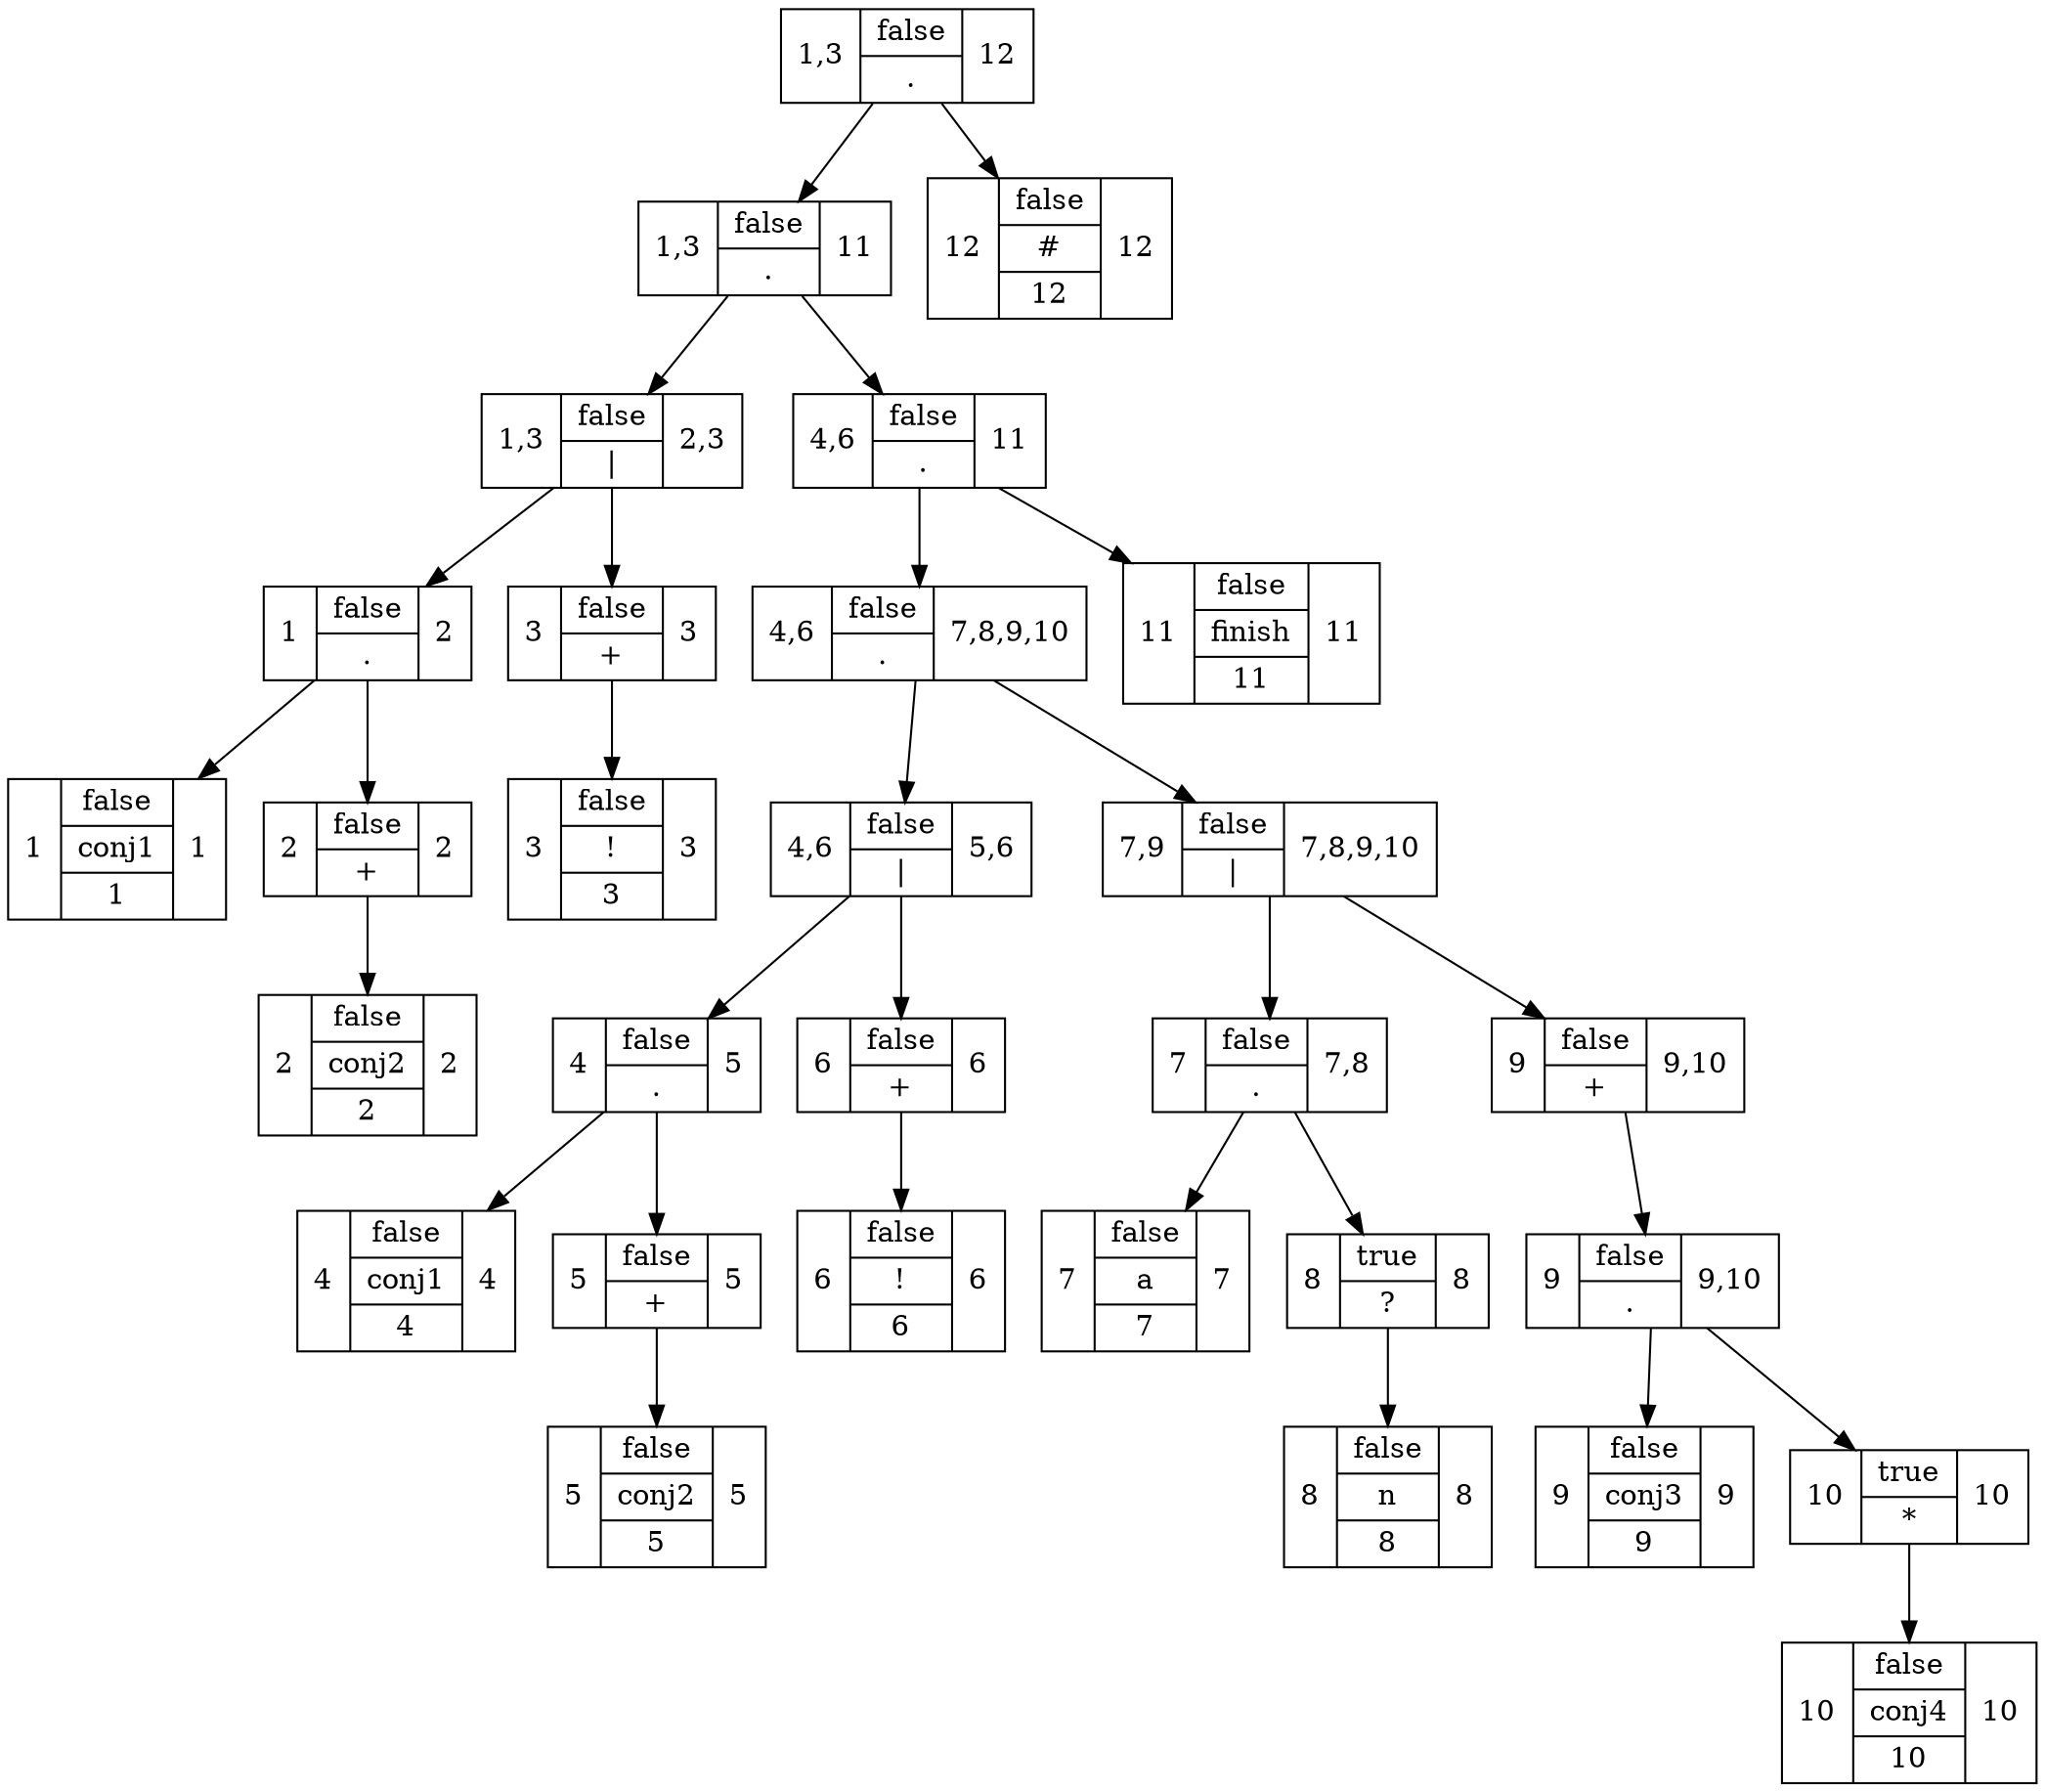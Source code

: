 digraph G{
node [shape=record];

nodo51[label="1,3|{false|\.}|12"];
nodo51->nodo49
nodo51->nodo50
nodo49[label="1,3|{false|\.}|11"];
nodo49->nodo28
nodo49->nodo48
nodo28[label="1,3|{false|\|}|2,3"];
nodo28->nodo25
nodo28->nodo27
nodo25[label="1|{false|\.}|2"];
nodo25->nodo22
nodo25->nodo24
nodo22[label="1|{false|{conj1}|1}|1"];
nodo24[label="2|{false|\+}|2"];
nodo24->nodo23
nodo23[label="2|{false|{conj2}|2}|2"];
nodo27[label="3|{false|\+}|3"];
nodo27->nodo26
nodo26[label="3|{false|!|3}|3"];
nodo48[label="4,6|{false|\.}|11"];
nodo48->nodo46
nodo48->nodo47
nodo46[label="4,6|{false|\.}|7,8,9,10"];
nodo46->nodo35
nodo46->nodo45
nodo35[label="4,6|{false|\|}|5,6"];
nodo35->nodo32
nodo35->nodo34
nodo32[label="4|{false|\.}|5"];
nodo32->nodo29
nodo32->nodo31
nodo29[label="4|{false|{conj1}|4}|4"];
nodo31[label="5|{false|\+}|5"];
nodo31->nodo30
nodo30[label="5|{false|{conj2}|5}|5"];
nodo34[label="6|{false|\+}|6"];
nodo34->nodo33
nodo33[label="6|{false|!|6}|6"];
nodo45[label="7,9|{false|\|}|7,8,9,10"];
nodo45->nodo39
nodo45->nodo44
nodo39[label="7|{false|\.}|7,8"];
nodo39->nodo36
nodo39->nodo38
nodo36[label="7|{false|a|7}|7"];
nodo38[label="8|{true|\?}|8"];
nodo38->nodo37
nodo37[label="8|{false|n|8}|8"];
nodo44[label="9|{false|\+}|9,10"];
nodo44->nodo43
nodo43[label="9|{false|\.}|9,10"];
nodo43->nodo40
nodo43->nodo42
nodo40[label="9|{false|{conj3}|9}|9"];
nodo42[label="10|{true|\*}|10"];
nodo42->nodo41
nodo41[label="10|{false|{conj4}|10}|10"];
nodo47[label="11|{false|finish|11}|11"];
nodo50[label="12|{false|#|12}|12"];

}
